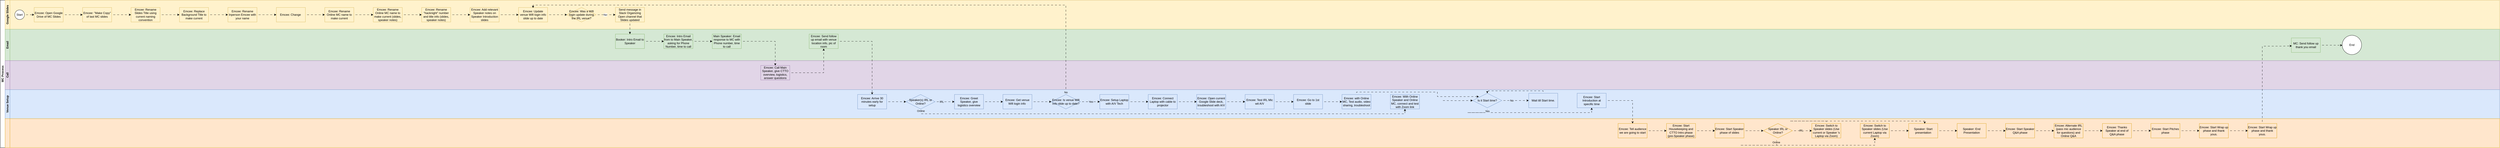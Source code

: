 <mxfile version="26.0.10">
  <diagram id="prtHgNgQTEPvFCAcTncT" name="Page-1">
    <mxGraphModel dx="662" dy="345" grid="1" gridSize="10" guides="1" tooltips="1" connect="1" arrows="1" fold="1" page="1" pageScale="1" pageWidth="827" pageHeight="1169" math="0" shadow="0">
      <root>
        <mxCell id="0" />
        <mxCell id="1" parent="0" />
        <mxCell id="dNxyNK7c78bLwvsdeMH5-19" value="MC Process" style="swimlane;html=1;childLayout=stackLayout;resizeParent=1;resizeParentMax=0;horizontal=0;startSize=20;horizontalStack=0;" parent="1" vertex="1">
          <mxGeometry x="160" y="120" width="10320" height="610" as="geometry" />
        </mxCell>
        <mxCell id="dNxyNK7c78bLwvsdeMH5-27" value="" style="edgeStyle=orthogonalEdgeStyle;rounded=0;orthogonalLoop=1;jettySize=auto;html=1;dashed=1;endArrow=none;endFill=0;flowAnimation=1;" parent="dNxyNK7c78bLwvsdeMH5-19" edge="1">
          <mxGeometry relative="1" as="geometry">
            <mxPoint x="180" y="90.0" as="sourcePoint" />
            <mxPoint x="180.029" y="150" as="targetPoint" />
          </mxGeometry>
        </mxCell>
        <mxCell id="dNxyNK7c78bLwvsdeMH5-31" style="edgeStyle=orthogonalEdgeStyle;rounded=0;orthogonalLoop=1;jettySize=auto;html=1;endArrow=classic;endFill=1;flowAnimation=1;" parent="dNxyNK7c78bLwvsdeMH5-19" edge="1">
          <mxGeometry relative="1" as="geometry">
            <mxPoint x="300.029" y="160.029" as="sourcePoint" />
            <mxPoint x="300" y="90.0" as="targetPoint" />
          </mxGeometry>
        </mxCell>
        <mxCell id="dNxyNK7c78bLwvsdeMH5-35" style="edgeStyle=orthogonalEdgeStyle;rounded=0;orthogonalLoop=1;jettySize=auto;html=1;endArrow=classic;endFill=1;" parent="dNxyNK7c78bLwvsdeMH5-19" target="dNxyNK7c78bLwvsdeMH5-34" edge="1">
          <mxGeometry relative="1" as="geometry">
            <mxPoint x="300" y="200" as="sourcePoint" />
          </mxGeometry>
        </mxCell>
        <mxCell id="dNxyNK7c78bLwvsdeMH5-38" style="edgeStyle=orthogonalEdgeStyle;rounded=0;orthogonalLoop=1;jettySize=auto;html=1;endArrow=classic;endFill=1;" parent="dNxyNK7c78bLwvsdeMH5-19" target="dNxyNK7c78bLwvsdeMH5-36" edge="1">
          <mxGeometry relative="1" as="geometry">
            <Array as="points">
              <mxPoint x="180" y="340" />
              <mxPoint x="400" y="340" />
            </Array>
            <mxPoint x="180.029" y="210" as="sourcePoint" />
          </mxGeometry>
        </mxCell>
        <mxCell id="JT1Y_9tIaNJaj05C3qr--105" value="Google Slides" style="swimlane;html=1;startSize=20;horizontal=0;fillColor=#fff2cc;strokeColor=#d6b656;swimlaneFillColor=#FFF2CC;" vertex="1" parent="dNxyNK7c78bLwvsdeMH5-19">
          <mxGeometry x="20" width="10300" height="120" as="geometry" />
        </mxCell>
        <mxCell id="JT1Y_9tIaNJaj05C3qr--108" value="" style="edgeStyle=orthogonalEdgeStyle;rounded=0;orthogonalLoop=1;jettySize=auto;html=1;" edge="1" parent="JT1Y_9tIaNJaj05C3qr--105">
          <mxGeometry relative="1" as="geometry">
            <mxPoint x="200" y="60.0" as="sourcePoint" />
          </mxGeometry>
        </mxCell>
        <mxCell id="JT1Y_9tIaNJaj05C3qr--111" value="" style="edgeStyle=orthogonalEdgeStyle;rounded=0;orthogonalLoop=1;jettySize=auto;html=1;" edge="1" parent="JT1Y_9tIaNJaj05C3qr--105">
          <mxGeometry relative="1" as="geometry">
            <mxPoint x="440" y="40" as="sourcePoint" />
          </mxGeometry>
        </mxCell>
        <mxCell id="JT1Y_9tIaNJaj05C3qr--112" value="" style="edgeStyle=orthogonalEdgeStyle;rounded=0;orthogonalLoop=1;jettySize=auto;html=1;" edge="1" parent="JT1Y_9tIaNJaj05C3qr--105">
          <mxGeometry relative="1" as="geometry">
            <mxPoint x="1050" y="40" as="sourcePoint" />
          </mxGeometry>
        </mxCell>
        <mxCell id="JT1Y_9tIaNJaj05C3qr--106" value="" style="edgeStyle=orthogonalEdgeStyle;rounded=0;orthogonalLoop=1;jettySize=auto;html=1;entryX=0;entryY=0.5;entryDx=0;entryDy=0;flowAnimation=1;" edge="1" parent="JT1Y_9tIaNJaj05C3qr--105" source="JT1Y_9tIaNJaj05C3qr--107" target="JT1Y_9tIaNJaj05C3qr--110">
          <mxGeometry relative="1" as="geometry">
            <mxPoint x="120" y="80.0" as="targetPoint" />
          </mxGeometry>
        </mxCell>
        <mxCell id="JT1Y_9tIaNJaj05C3qr--107" value="Start" style="ellipse;whiteSpace=wrap;html=1;" vertex="1" parent="JT1Y_9tIaNJaj05C3qr--105">
          <mxGeometry x="40" y="40" width="40" height="40" as="geometry" />
        </mxCell>
        <mxCell id="JT1Y_9tIaNJaj05C3qr--109" value="" style="edgeStyle=orthogonalEdgeStyle;rounded=0;orthogonalLoop=1;jettySize=auto;html=1;flowAnimation=1;" edge="1" parent="JT1Y_9tIaNJaj05C3qr--105" source="JT1Y_9tIaNJaj05C3qr--110" target="JT1Y_9tIaNJaj05C3qr--114">
          <mxGeometry relative="1" as="geometry" />
        </mxCell>
        <mxCell id="JT1Y_9tIaNJaj05C3qr--110" value="Emcee:&amp;nbsp;Open Google Drive of MC Slides" style="rounded=0;whiteSpace=wrap;html=1;fillColor=#FFF2CC;strokeColor=#D6B656;" vertex="1" parent="JT1Y_9tIaNJaj05C3qr--105">
          <mxGeometry x="120" y="30" width="120" height="60" as="geometry" />
        </mxCell>
        <mxCell id="JT1Y_9tIaNJaj05C3qr--113" value="" style="edgeStyle=orthogonalEdgeStyle;rounded=0;orthogonalLoop=1;jettySize=auto;html=1;flowAnimation=1;" edge="1" parent="JT1Y_9tIaNJaj05C3qr--105" source="JT1Y_9tIaNJaj05C3qr--114" target="JT1Y_9tIaNJaj05C3qr--115">
          <mxGeometry relative="1" as="geometry" />
        </mxCell>
        <mxCell id="JT1Y_9tIaNJaj05C3qr--114" value="Emcee:&amp;nbsp;&quot;Make Copy&quot; of last MC slides" style="rounded=0;whiteSpace=wrap;html=1;fillColor=#FFF2CC;strokeColor=#D6B656;" vertex="1" parent="JT1Y_9tIaNJaj05C3qr--105">
          <mxGeometry x="320" y="30" width="120" height="60" as="geometry" />
        </mxCell>
        <mxCell id="JT1Y_9tIaNJaj05C3qr--118" value="" style="edgeStyle=orthogonalEdgeStyle;rounded=0;orthogonalLoop=1;jettySize=auto;html=1;flowAnimation=1;" edge="1" parent="JT1Y_9tIaNJaj05C3qr--105" source="JT1Y_9tIaNJaj05C3qr--115" target="JT1Y_9tIaNJaj05C3qr--117">
          <mxGeometry relative="1" as="geometry" />
        </mxCell>
        <mxCell id="JT1Y_9tIaNJaj05C3qr--115" value="Emcee: Rename Slides Title using current naming convention" style="rounded=0;whiteSpace=wrap;html=1;fillColor=#FFF2CC;strokeColor=#D6B656;" vertex="1" parent="JT1Y_9tIaNJaj05C3qr--105">
          <mxGeometry x="520" y="30" width="120" height="60" as="geometry" />
        </mxCell>
        <mxCell id="JT1Y_9tIaNJaj05C3qr--120" value="" style="edgeStyle=orthogonalEdgeStyle;rounded=0;orthogonalLoop=1;jettySize=auto;html=1;flowAnimation=1;" edge="1" parent="JT1Y_9tIaNJaj05C3qr--105" source="JT1Y_9tIaNJaj05C3qr--117" target="JT1Y_9tIaNJaj05C3qr--119">
          <mxGeometry relative="1" as="geometry" />
        </mxCell>
        <mxCell id="JT1Y_9tIaNJaj05C3qr--117" value="Emcee: Replace Background Title to make current" style="rounded=0;whiteSpace=wrap;html=1;fillColor=#FFF2CC;strokeColor=#D6B656;" vertex="1" parent="JT1Y_9tIaNJaj05C3qr--105">
          <mxGeometry x="720" y="30" width="120" height="60" as="geometry" />
        </mxCell>
        <mxCell id="JT1Y_9tIaNJaj05C3qr--122" value="" style="edgeStyle=orthogonalEdgeStyle;rounded=0;orthogonalLoop=1;jettySize=auto;html=1;flowAnimation=1;" edge="1" parent="JT1Y_9tIaNJaj05C3qr--105" source="JT1Y_9tIaNJaj05C3qr--119" target="JT1Y_9tIaNJaj05C3qr--121">
          <mxGeometry relative="1" as="geometry" />
        </mxCell>
        <mxCell id="JT1Y_9tIaNJaj05C3qr--119" value="Emcee: Rename Inperson Emcee with your name" style="rounded=0;whiteSpace=wrap;html=1;fillColor=#FFF2CC;strokeColor=#D6B656;" vertex="1" parent="JT1Y_9tIaNJaj05C3qr--105">
          <mxGeometry x="920" y="30" width="120" height="60" as="geometry" />
        </mxCell>
        <mxCell id="JT1Y_9tIaNJaj05C3qr--124" value="" style="edgeStyle=orthogonalEdgeStyle;rounded=0;orthogonalLoop=1;jettySize=auto;html=1;flowAnimation=1;" edge="1" parent="JT1Y_9tIaNJaj05C3qr--105" source="JT1Y_9tIaNJaj05C3qr--121" target="JT1Y_9tIaNJaj05C3qr--123">
          <mxGeometry relative="1" as="geometry" />
        </mxCell>
        <mxCell id="JT1Y_9tIaNJaj05C3qr--121" value="Emcee: Change&amp;nbsp;" style="rounded=0;whiteSpace=wrap;html=1;fillColor=#FFF2CC;strokeColor=#D6B656;" vertex="1" parent="JT1Y_9tIaNJaj05C3qr--105">
          <mxGeometry x="1120" y="30" width="120" height="60" as="geometry" />
        </mxCell>
        <mxCell id="JT1Y_9tIaNJaj05C3qr--126" value="" style="edgeStyle=orthogonalEdgeStyle;rounded=0;orthogonalLoop=1;jettySize=auto;html=1;flowAnimation=1;" edge="1" parent="JT1Y_9tIaNJaj05C3qr--105" source="JT1Y_9tIaNJaj05C3qr--123" target="JT1Y_9tIaNJaj05C3qr--125">
          <mxGeometry relative="1" as="geometry" />
        </mxCell>
        <mxCell id="JT1Y_9tIaNJaj05C3qr--123" value="Emcee: Rename Online MC name to make current" style="rounded=0;whiteSpace=wrap;html=1;fillColor=#FFF2CC;strokeColor=#D6B656;" vertex="1" parent="JT1Y_9tIaNJaj05C3qr--105">
          <mxGeometry x="1320" y="30" width="120" height="60" as="geometry" />
        </mxCell>
        <mxCell id="JT1Y_9tIaNJaj05C3qr--128" value="" style="edgeStyle=orthogonalEdgeStyle;rounded=0;orthogonalLoop=1;jettySize=auto;html=1;flowAnimation=1;" edge="1" parent="JT1Y_9tIaNJaj05C3qr--105" source="JT1Y_9tIaNJaj05C3qr--125" target="JT1Y_9tIaNJaj05C3qr--127">
          <mxGeometry relative="1" as="geometry" />
        </mxCell>
        <mxCell id="JT1Y_9tIaNJaj05C3qr--125" value="Emcee: Rename Online MC name to make current (slides, speaker notes)" style="rounded=0;whiteSpace=wrap;html=1;fillColor=#FFF2CC;strokeColor=#D6B656;" vertex="1" parent="JT1Y_9tIaNJaj05C3qr--105">
          <mxGeometry x="1520" y="30" width="120" height="60" as="geometry" />
        </mxCell>
        <mxCell id="JT1Y_9tIaNJaj05C3qr--130" value="" style="edgeStyle=orthogonalEdgeStyle;rounded=0;orthogonalLoop=1;jettySize=auto;html=1;flowAnimation=1;" edge="1" parent="JT1Y_9tIaNJaj05C3qr--105" source="JT1Y_9tIaNJaj05C3qr--127" target="JT1Y_9tIaNJaj05C3qr--129">
          <mxGeometry relative="1" as="geometry" />
        </mxCell>
        <mxCell id="JT1Y_9tIaNJaj05C3qr--127" value="Emcee: Rename &quot;hacknight&quot; number and title info (slides, speaker notes)" style="rounded=0;whiteSpace=wrap;html=1;fillColor=#FFF2CC;strokeColor=#D6B656;" vertex="1" parent="JT1Y_9tIaNJaj05C3qr--105">
          <mxGeometry x="1720" y="30" width="120" height="60" as="geometry" />
        </mxCell>
        <mxCell id="JT1Y_9tIaNJaj05C3qr--129" value="Emcee: Add relevant Speaker notes on Speaker Introduction slides" style="rounded=0;whiteSpace=wrap;html=1;fillColor=#FFF2CC;strokeColor=#D6B656;" vertex="1" parent="JT1Y_9tIaNJaj05C3qr--105">
          <mxGeometry x="1920" y="30" width="120" height="60" as="geometry" />
        </mxCell>
        <mxCell id="JT1Y_9tIaNJaj05C3qr--141" value="" style="edgeStyle=orthogonalEdgeStyle;rounded=0;orthogonalLoop=1;jettySize=auto;html=1;flowAnimation=1;" edge="1" parent="JT1Y_9tIaNJaj05C3qr--105" source="JT1Y_9tIaNJaj05C3qr--131" target="JT1Y_9tIaNJaj05C3qr--140">
          <mxGeometry relative="1" as="geometry" />
        </mxCell>
        <mxCell id="JT1Y_9tIaNJaj05C3qr--131" value="Emcee: Update venue Wifi login info slide up to date" style="rounded=0;whiteSpace=wrap;html=1;fillColor=#FFF2CC;strokeColor=#D6B656;" vertex="1" parent="JT1Y_9tIaNJaj05C3qr--105">
          <mxGeometry x="2120" y="30" width="120" height="60" as="geometry" />
        </mxCell>
        <mxCell id="JT1Y_9tIaNJaj05C3qr--132" value="" style="edgeStyle=orthogonalEdgeStyle;rounded=0;orthogonalLoop=1;jettySize=auto;html=1;flowAnimation=1;" edge="1" parent="JT1Y_9tIaNJaj05C3qr--105" source="JT1Y_9tIaNJaj05C3qr--129" target="JT1Y_9tIaNJaj05C3qr--131">
          <mxGeometry relative="1" as="geometry" />
        </mxCell>
        <mxCell id="JT1Y_9tIaNJaj05C3qr--144" value="" style="edgeStyle=orthogonalEdgeStyle;rounded=0;orthogonalLoop=1;jettySize=auto;html=1;flowAnimation=1;" edge="1" parent="JT1Y_9tIaNJaj05C3qr--105" source="JT1Y_9tIaNJaj05C3qr--140" target="JT1Y_9tIaNJaj05C3qr--143">
          <mxGeometry relative="1" as="geometry" />
        </mxCell>
        <mxCell id="JT1Y_9tIaNJaj05C3qr--145" value="No" style="edgeLabel;html=1;align=center;verticalAlign=middle;resizable=0;points=[];" vertex="1" connectable="0" parent="JT1Y_9tIaNJaj05C3qr--144">
          <mxGeometry x="-0.066" relative="1" as="geometry">
            <mxPoint as="offset" />
          </mxGeometry>
        </mxCell>
        <mxCell id="JT1Y_9tIaNJaj05C3qr--140" value="Emcee: Was a Wifi login update during the IRL venue?" style="rhombus;whiteSpace=wrap;html=1;fillColor=#FFF2CC;strokeColor=#D6B656;" vertex="1" parent="JT1Y_9tIaNJaj05C3qr--105">
          <mxGeometry x="2320" y="30" width="120" height="60" as="geometry" />
        </mxCell>
        <mxCell id="JT1Y_9tIaNJaj05C3qr--143" value="Send message in Slack Organizing Open channel that Slides updated" style="rounded=0;whiteSpace=wrap;html=1;fillColor=#FFF2CC;strokeColor=#D6B656;" vertex="1" parent="JT1Y_9tIaNJaj05C3qr--105">
          <mxGeometry x="2520" y="30" width="120" height="60" as="geometry" />
        </mxCell>
        <mxCell id="dNxyNK7c78bLwvsdeMH5-20" value="Email" style="swimlane;html=1;startSize=20;horizontal=0;fillColor=#d5e8d4;strokeColor=#82b366;swimlaneFillColor=#D5E8D4;" parent="dNxyNK7c78bLwvsdeMH5-19" vertex="1">
          <mxGeometry x="20" y="120" width="10300" height="130" as="geometry" />
        </mxCell>
        <mxCell id="JT1Y_9tIaNJaj05C3qr--2" value="" style="edgeStyle=orthogonalEdgeStyle;rounded=0;orthogonalLoop=1;jettySize=auto;html=1;" edge="1" parent="dNxyNK7c78bLwvsdeMH5-20" target="JT1Y_9tIaNJaj05C3qr--1">
          <mxGeometry relative="1" as="geometry">
            <mxPoint x="200" y="60.0" as="sourcePoint" />
          </mxGeometry>
        </mxCell>
        <mxCell id="JT1Y_9tIaNJaj05C3qr--7" value="" style="edgeStyle=orthogonalEdgeStyle;rounded=0;orthogonalLoop=1;jettySize=auto;html=1;" edge="1" parent="dNxyNK7c78bLwvsdeMH5-20" target="JT1Y_9tIaNJaj05C3qr--6">
          <mxGeometry relative="1" as="geometry">
            <mxPoint x="440" y="40" as="sourcePoint" />
          </mxGeometry>
        </mxCell>
        <mxCell id="JT1Y_9tIaNJaj05C3qr--17" value="" style="edgeStyle=orthogonalEdgeStyle;rounded=0;orthogonalLoop=1;jettySize=auto;html=1;" edge="1" parent="dNxyNK7c78bLwvsdeMH5-20" target="JT1Y_9tIaNJaj05C3qr--16">
          <mxGeometry relative="1" as="geometry">
            <mxPoint x="1050" y="40" as="sourcePoint" />
          </mxGeometry>
        </mxCell>
        <mxCell id="JT1Y_9tIaNJaj05C3qr--266" value="MC: Send follow up thank you email" style="rounded=0;whiteSpace=wrap;html=1;fillColor=#D5E8D4;strokeColor=#82B366;" vertex="1" parent="dNxyNK7c78bLwvsdeMH5-20">
          <mxGeometry x="9440" y="36" width="120" height="60" as="geometry" />
        </mxCell>
        <mxCell id="JT1Y_9tIaNJaj05C3qr--273" value="End" style="ellipse;whiteSpace=wrap;html=1;" vertex="1" parent="dNxyNK7c78bLwvsdeMH5-20">
          <mxGeometry x="9650" y="25" width="80" height="80" as="geometry" />
        </mxCell>
        <mxCell id="JT1Y_9tIaNJaj05C3qr--272" value="" style="edgeStyle=orthogonalEdgeStyle;rounded=0;orthogonalLoop=1;jettySize=auto;html=1;entryX=0.002;entryY=0.518;entryDx=0;entryDy=0;entryPerimeter=0;flowAnimation=1;" edge="1" parent="dNxyNK7c78bLwvsdeMH5-20" source="JT1Y_9tIaNJaj05C3qr--266" target="JT1Y_9tIaNJaj05C3qr--273">
          <mxGeometry relative="1" as="geometry">
            <mxPoint x="8319" y="65" as="targetPoint" />
          </mxGeometry>
        </mxCell>
        <mxCell id="dNxyNK7c78bLwvsdeMH5-21" value="Call" style="swimlane;html=1;startSize=20;horizontal=0;fillColor=#e1d5e7;strokeColor=#9673a6;swimlaneFillColor=#E1D5E7;" parent="dNxyNK7c78bLwvsdeMH5-19" vertex="1">
          <mxGeometry x="20" y="250" width="10300" height="120" as="geometry" />
        </mxCell>
        <mxCell id="dNxyNK7c78bLwvsdeMH5-29" value="" style="edgeStyle=orthogonalEdgeStyle;rounded=0;orthogonalLoop=1;jettySize=auto;html=1;endArrow=classic;endFill=1;" parent="dNxyNK7c78bLwvsdeMH5-21" target="dNxyNK7c78bLwvsdeMH5-28" edge="1">
          <mxGeometry relative="1" as="geometry">
            <mxPoint x="200" y="60" as="sourcePoint" />
          </mxGeometry>
        </mxCell>
        <mxCell id="dNxyNK7c78bLwvsdeMH5-22" value="Venue Setup" style="swimlane;html=1;startSize=20;horizontal=0;fillColor=#dae8fc;strokeColor=#6c8ebf;swimlaneFillColor=#DAE8FC;" parent="dNxyNK7c78bLwvsdeMH5-19" vertex="1">
          <mxGeometry x="20" y="370" width="10300" height="120" as="geometry" />
        </mxCell>
        <mxCell id="dNxyNK7c78bLwvsdeMH5-37" value="" style="edgeStyle=orthogonalEdgeStyle;rounded=0;orthogonalLoop=1;jettySize=auto;html=1;endArrow=classic;endFill=1;" parent="dNxyNK7c78bLwvsdeMH5-22" target="dNxyNK7c78bLwvsdeMH5-36" edge="1">
          <mxGeometry relative="1" as="geometry">
            <mxPoint x="320" y="50" as="sourcePoint" />
          </mxGeometry>
        </mxCell>
        <mxCell id="JT1Y_9tIaNJaj05C3qr--50" style="edgeStyle=orthogonalEdgeStyle;rounded=0;orthogonalLoop=1;jettySize=auto;html=1;flowAnimation=1;entryX=0.5;entryY=1;entryDx=0;entryDy=0;" edge="1" parent="dNxyNK7c78bLwvsdeMH5-22" source="JT1Y_9tIaNJaj05C3qr--47" target="JT1Y_9tIaNJaj05C3qr--155">
          <mxGeometry relative="1" as="geometry">
            <mxPoint x="5298.876" y="150" as="targetPoint" />
            <Array as="points">
              <mxPoint x="3780" y="100" />
              <mxPoint x="5780" y="100" />
            </Array>
          </mxGeometry>
        </mxCell>
        <mxCell id="JT1Y_9tIaNJaj05C3qr--292" value="Online" style="edgeLabel;html=1;align=center;verticalAlign=middle;resizable=0;points=[];labelBackgroundColor=#DAE8FC;" vertex="1" connectable="0" parent="JT1Y_9tIaNJaj05C3qr--50">
          <mxGeometry x="-0.992" y="1" relative="1" as="geometry">
            <mxPoint as="offset" />
          </mxGeometry>
        </mxCell>
        <mxCell id="JT1Y_9tIaNJaj05C3qr--52" value="" style="edgeStyle=orthogonalEdgeStyle;rounded=0;orthogonalLoop=1;jettySize=auto;html=1;flowAnimation=1;" edge="1" parent="dNxyNK7c78bLwvsdeMH5-22" source="JT1Y_9tIaNJaj05C3qr--47" target="JT1Y_9tIaNJaj05C3qr--51">
          <mxGeometry relative="1" as="geometry" />
        </mxCell>
        <mxCell id="JT1Y_9tIaNJaj05C3qr--142" value="IRL" style="edgeLabel;html=1;align=center;verticalAlign=middle;resizable=0;points=[];labelBackgroundColor=#DAE8FC;" vertex="1" connectable="0" parent="JT1Y_9tIaNJaj05C3qr--52">
          <mxGeometry x="-0.325" relative="1" as="geometry">
            <mxPoint as="offset" />
          </mxGeometry>
        </mxCell>
        <mxCell id="JT1Y_9tIaNJaj05C3qr--49" style="edgeStyle=orthogonalEdgeStyle;rounded=0;orthogonalLoop=1;jettySize=auto;html=1;entryX=0;entryY=0.5;entryDx=0;entryDy=0;flowAnimation=1;" edge="1" parent="dNxyNK7c78bLwvsdeMH5-22" source="JT1Y_9tIaNJaj05C3qr--44" target="JT1Y_9tIaNJaj05C3qr--47">
          <mxGeometry relative="1" as="geometry" />
        </mxCell>
        <mxCell id="JT1Y_9tIaNJaj05C3qr--54" value="" style="edgeStyle=orthogonalEdgeStyle;rounded=0;orthogonalLoop=1;jettySize=auto;html=1;flowAnimation=1;" edge="1" parent="dNxyNK7c78bLwvsdeMH5-22" source="JT1Y_9tIaNJaj05C3qr--51" target="JT1Y_9tIaNJaj05C3qr--53">
          <mxGeometry relative="1" as="geometry" />
        </mxCell>
        <mxCell id="JT1Y_9tIaNJaj05C3qr--56" value="" style="edgeStyle=orthogonalEdgeStyle;rounded=0;orthogonalLoop=1;jettySize=auto;html=1;flowAnimation=1;" edge="1" parent="dNxyNK7c78bLwvsdeMH5-22" source="JT1Y_9tIaNJaj05C3qr--53" target="JT1Y_9tIaNJaj05C3qr--55">
          <mxGeometry relative="1" as="geometry" />
        </mxCell>
        <mxCell id="JT1Y_9tIaNJaj05C3qr--136" value="" style="edgeStyle=orthogonalEdgeStyle;rounded=0;orthogonalLoop=1;jettySize=auto;html=1;flowAnimation=1;" edge="1" parent="dNxyNK7c78bLwvsdeMH5-22" source="JT1Y_9tIaNJaj05C3qr--133" target="JT1Y_9tIaNJaj05C3qr--135">
          <mxGeometry relative="1" as="geometry" />
        </mxCell>
        <mxCell id="JT1Y_9tIaNJaj05C3qr--134" value="" style="edgeStyle=orthogonalEdgeStyle;rounded=0;orthogonalLoop=1;jettySize=auto;html=1;flowAnimation=1;" edge="1" parent="dNxyNK7c78bLwvsdeMH5-22" source="JT1Y_9tIaNJaj05C3qr--55" target="JT1Y_9tIaNJaj05C3qr--133">
          <mxGeometry relative="1" as="geometry" />
        </mxCell>
        <mxCell id="JT1Y_9tIaNJaj05C3qr--137" value="Yes" style="edgeLabel;html=1;align=center;verticalAlign=middle;resizable=0;points=[];labelBackgroundColor=#DAE8FC;" vertex="1" connectable="0" parent="JT1Y_9tIaNJaj05C3qr--134">
          <mxGeometry x="0.057" relative="1" as="geometry">
            <mxPoint as="offset" />
          </mxGeometry>
        </mxCell>
        <mxCell id="JT1Y_9tIaNJaj05C3qr--148" value="" style="edgeStyle=orthogonalEdgeStyle;rounded=0;orthogonalLoop=1;jettySize=auto;html=1;flowAnimation=1;" edge="1" parent="dNxyNK7c78bLwvsdeMH5-22" source="JT1Y_9tIaNJaj05C3qr--135" target="JT1Y_9tIaNJaj05C3qr--147">
          <mxGeometry relative="1" as="geometry" />
        </mxCell>
        <mxCell id="JT1Y_9tIaNJaj05C3qr--135" value="Emcee: Connect Laptop with cable to projector" style="rounded=0;whiteSpace=wrap;html=1;fillColor=#DAE8FC;strokeColor=#6C8EBF;" vertex="1" parent="dNxyNK7c78bLwvsdeMH5-22">
          <mxGeometry x="4720" y="20" width="120" height="60" as="geometry" />
        </mxCell>
        <mxCell id="JT1Y_9tIaNJaj05C3qr--133" value="Emcee: Setup Laptop with A/V Tech" style="rounded=0;whiteSpace=wrap;html=1;fillColor=#DAE8FC;strokeColor=#6C8EBF;" vertex="1" parent="dNxyNK7c78bLwvsdeMH5-22">
          <mxGeometry x="4520" y="20" width="120" height="60" as="geometry" />
        </mxCell>
        <mxCell id="JT1Y_9tIaNJaj05C3qr--55" value="Emcee: Is venue Wifi Info slide up to date?" style="rhombus;whiteSpace=wrap;html=1;fillColor=#DAE8FC;strokeColor=#6C8EBF;" vertex="1" parent="dNxyNK7c78bLwvsdeMH5-22">
          <mxGeometry x="4320" y="20" width="120" height="60" as="geometry" />
        </mxCell>
        <mxCell id="JT1Y_9tIaNJaj05C3qr--53" value="Emcee: Get venue Wifi login info&amp;nbsp;" style="rounded=0;whiteSpace=wrap;html=1;fillColor=#DAE8FC;strokeColor=#6C8EBF;" vertex="1" parent="dNxyNK7c78bLwvsdeMH5-22">
          <mxGeometry x="4120" y="20" width="120" height="60" as="geometry" />
        </mxCell>
        <mxCell id="JT1Y_9tIaNJaj05C3qr--51" value="Emcee: Greet Speaker, give logistics overview" style="rounded=0;whiteSpace=wrap;html=1;fillColor=#DAE8FC;strokeColor=#6C8EBF;" vertex="1" parent="dNxyNK7c78bLwvsdeMH5-22">
          <mxGeometry x="3920" y="20" width="120" height="60" as="geometry" />
        </mxCell>
        <mxCell id="JT1Y_9tIaNJaj05C3qr--47" value="Speaker(s) IRL or Online?" style="rhombus;whiteSpace=wrap;html=1;fillColor=#DAE8FC;strokeColor=#6C8EBF;" vertex="1" parent="dNxyNK7c78bLwvsdeMH5-22">
          <mxGeometry x="3720" y="20" width="120" height="60" as="geometry" />
        </mxCell>
        <mxCell id="JT1Y_9tIaNJaj05C3qr--44" value="Emcee: Arrive 30 minutes early for setup" style="rounded=0s;whiteSpace=wrap;html=1;fillColor=#DAE8FC;strokeColor=#6C8EBF;" vertex="1" parent="dNxyNK7c78bLwvsdeMH5-22">
          <mxGeometry x="3520" y="20" width="120" height="60" as="geometry" />
        </mxCell>
        <mxCell id="JT1Y_9tIaNJaj05C3qr--36" value="Emcee: Send follow up email with venue location info, pic of room" style="rounded=0;whiteSpace=wrap;html=1;fillColor=#D5E8D4;strokeColor=#82B366;" vertex="1" parent="dNxyNK7c78bLwvsdeMH5-22">
          <mxGeometry x="3320" y="-230" width="120" height="60" as="geometry" />
        </mxCell>
        <mxCell id="JT1Y_9tIaNJaj05C3qr--45" value="" style="edgeStyle=orthogonalEdgeStyle;rounded=0;orthogonalLoop=1;jettySize=auto;html=1;exitX=1;exitY=0.5;exitDx=0;exitDy=0;flowAnimation=1;" edge="1" parent="dNxyNK7c78bLwvsdeMH5-22" source="JT1Y_9tIaNJaj05C3qr--36" target="JT1Y_9tIaNJaj05C3qr--44">
          <mxGeometry relative="1" as="geometry">
            <mxPoint x="1180" y="-300" as="sourcePoint" />
          </mxGeometry>
        </mxCell>
        <mxCell id="JT1Y_9tIaNJaj05C3qr--34" value="Emcee: Call Main Speaker, give CTTO overview, logistics, answer questions" style="rounded=0;whiteSpace=wrap;html=1;fillColor=#E1D5E7;strokeColor=#9673A6;" vertex="1" parent="dNxyNK7c78bLwvsdeMH5-22">
          <mxGeometry x="3120" y="-100" width="120" height="60" as="geometry" />
        </mxCell>
        <mxCell id="JT1Y_9tIaNJaj05C3qr--32" value="Main Speaker: Email response to MC with Phone number, time to call" style="rounded=0;whiteSpace=wrap;html=1;fillColor=#D5E8D4;strokeColor=#82B366;" vertex="1" parent="dNxyNK7c78bLwvsdeMH5-22">
          <mxGeometry x="2920" y="-230" width="120" height="60" as="geometry" />
        </mxCell>
        <mxCell id="JT1Y_9tIaNJaj05C3qr--30" value="Emcee: Intro Email from to Main Speaker, asking for Phone Number, time to call" style="rounded=0;whiteSpace=wrap;html=1;fillColor=#D5E8D4;strokeColor=#82B366;" vertex="1" parent="dNxyNK7c78bLwvsdeMH5-22">
          <mxGeometry x="2720" y="-230" width="120" height="60" as="geometry" />
        </mxCell>
        <mxCell id="JT1Y_9tIaNJaj05C3qr--3" value="Booker: Intro Email to Speaker" style="rounded=0;whiteSpace=wrap;html=1;fillColor=#D5E8D4;strokeColor=#82B366;" vertex="1" parent="dNxyNK7c78bLwvsdeMH5-22">
          <mxGeometry x="2520" y="-230" width="120" height="60" as="geometry" />
        </mxCell>
        <mxCell id="JT1Y_9tIaNJaj05C3qr--37" value="" style="edgeStyle=orthogonalEdgeStyle;rounded=0;orthogonalLoop=1;jettySize=auto;html=1;flowAnimation=1;" edge="1" parent="dNxyNK7c78bLwvsdeMH5-22" source="JT1Y_9tIaNJaj05C3qr--34" target="JT1Y_9tIaNJaj05C3qr--36">
          <mxGeometry relative="1" as="geometry" />
        </mxCell>
        <mxCell id="JT1Y_9tIaNJaj05C3qr--35" value="" style="edgeStyle=orthogonalEdgeStyle;rounded=0;orthogonalLoop=1;jettySize=auto;html=1;flowAnimation=1;" edge="1" parent="dNxyNK7c78bLwvsdeMH5-22" source="JT1Y_9tIaNJaj05C3qr--32" target="JT1Y_9tIaNJaj05C3qr--34">
          <mxGeometry relative="1" as="geometry" />
        </mxCell>
        <mxCell id="JT1Y_9tIaNJaj05C3qr--33" value="" style="edgeStyle=orthogonalEdgeStyle;rounded=0;orthogonalLoop=1;jettySize=auto;html=1;flowAnimation=1;" edge="1" parent="dNxyNK7c78bLwvsdeMH5-22" source="JT1Y_9tIaNJaj05C3qr--30" target="JT1Y_9tIaNJaj05C3qr--32">
          <mxGeometry relative="1" as="geometry" />
        </mxCell>
        <mxCell id="JT1Y_9tIaNJaj05C3qr--31" value="" style="edgeStyle=orthogonalEdgeStyle;rounded=0;orthogonalLoop=1;jettySize=auto;html=1;flowAnimation=1;" edge="1" parent="dNxyNK7c78bLwvsdeMH5-22" source="JT1Y_9tIaNJaj05C3qr--3" target="JT1Y_9tIaNJaj05C3qr--30">
          <mxGeometry relative="1" as="geometry" />
        </mxCell>
        <mxCell id="JT1Y_9tIaNJaj05C3qr--150" value="" style="edgeStyle=orthogonalEdgeStyle;rounded=0;orthogonalLoop=1;jettySize=auto;html=1;flowAnimation=1;" edge="1" parent="dNxyNK7c78bLwvsdeMH5-22" source="JT1Y_9tIaNJaj05C3qr--147" target="JT1Y_9tIaNJaj05C3qr--149">
          <mxGeometry relative="1" as="geometry" />
        </mxCell>
        <mxCell id="JT1Y_9tIaNJaj05C3qr--147" value="Emcee: Open current Google Slide deck, troubleshoot with A/V" style="rounded=0;whiteSpace=wrap;html=1;fillColor=#DAE8FC;strokeColor=#6C8EBF;" vertex="1" parent="dNxyNK7c78bLwvsdeMH5-22">
          <mxGeometry x="4920" y="20" width="120" height="60" as="geometry" />
        </mxCell>
        <mxCell id="JT1Y_9tIaNJaj05C3qr--152" value="" style="edgeStyle=orthogonalEdgeStyle;rounded=0;orthogonalLoop=1;jettySize=auto;html=1;flowAnimation=1;" edge="1" parent="dNxyNK7c78bLwvsdeMH5-22" source="JT1Y_9tIaNJaj05C3qr--149" target="JT1Y_9tIaNJaj05C3qr--151">
          <mxGeometry relative="1" as="geometry" />
        </mxCell>
        <mxCell id="JT1Y_9tIaNJaj05C3qr--149" value="Emcee: Test IRL Mic wit A/V" style="rounded=0;whiteSpace=wrap;html=1;fillColor=#DAE8FC;strokeColor=#6C8EBF;" vertex="1" parent="dNxyNK7c78bLwvsdeMH5-22">
          <mxGeometry x="5120" y="20" width="120" height="60" as="geometry" />
        </mxCell>
        <mxCell id="JT1Y_9tIaNJaj05C3qr--154" value="" style="edgeStyle=orthogonalEdgeStyle;rounded=0;orthogonalLoop=1;jettySize=auto;html=1;flowAnimation=1;" edge="1" parent="dNxyNK7c78bLwvsdeMH5-22" source="JT1Y_9tIaNJaj05C3qr--151" target="JT1Y_9tIaNJaj05C3qr--153">
          <mxGeometry relative="1" as="geometry" />
        </mxCell>
        <mxCell id="JT1Y_9tIaNJaj05C3qr--151" value="Emcee: Go to 1st slide" style="rounded=0;whiteSpace=wrap;html=1;fillColor=#DAE8FC;strokeColor=#6C8EBF;" vertex="1" parent="dNxyNK7c78bLwvsdeMH5-22">
          <mxGeometry x="5320" y="20" width="120" height="60" as="geometry" />
        </mxCell>
        <mxCell id="JT1Y_9tIaNJaj05C3qr--153" value="Emcee: with Online MC, Test audio, video sharing, troubleshoot" style="rounded=0;whiteSpace=wrap;html=1;fillColor=#DAE8FC;strokeColor=#6C8EBF;" vertex="1" parent="dNxyNK7c78bLwvsdeMH5-22">
          <mxGeometry x="5520" y="20" width="120" height="60" as="geometry" />
        </mxCell>
        <mxCell id="JT1Y_9tIaNJaj05C3qr--155" value="Emcee: With Online Speaker and Online MC, connect and test with Zoom link" style="rounded=0;whiteSpace=wrap;html=1;fillColor=#DAE8FC;strokeColor=#6C8EBF;" vertex="1" parent="dNxyNK7c78bLwvsdeMH5-22">
          <mxGeometry x="5720" y="20" width="120" height="60" as="geometry" />
        </mxCell>
        <mxCell id="JT1Y_9tIaNJaj05C3qr--158" value="" style="edgeStyle=orthogonalEdgeStyle;rounded=0;orthogonalLoop=1;jettySize=auto;html=1;flowAnimation=1;" edge="1" parent="dNxyNK7c78bLwvsdeMH5-22" target="JT1Y_9tIaNJaj05C3qr--157">
          <mxGeometry relative="1" as="geometry">
            <mxPoint x="5930.0" y="44.96" as="sourcePoint" />
          </mxGeometry>
        </mxCell>
        <mxCell id="JT1Y_9tIaNJaj05C3qr--240" value="" style="edgeStyle=orthogonalEdgeStyle;rounded=0;orthogonalLoop=1;jettySize=auto;html=1;exitX=0.5;exitY=1;exitDx=0;exitDy=0;flowAnimation=1;" edge="1" parent="dNxyNK7c78bLwvsdeMH5-22" source="JT1Y_9tIaNJaj05C3qr--157" target="JT1Y_9tIaNJaj05C3qr--239">
          <mxGeometry relative="1" as="geometry">
            <Array as="points">
              <mxPoint x="6038" y="94.96" />
              <mxPoint x="6438" y="94.96" />
            </Array>
          </mxGeometry>
        </mxCell>
        <mxCell id="JT1Y_9tIaNJaj05C3qr--248" value="Yes" style="edgeLabel;html=1;align=center;verticalAlign=middle;resizable=0;points=[];labelBackgroundColor=#DAE8FC;" vertex="1" connectable="0" parent="JT1Y_9tIaNJaj05C3qr--240">
          <mxGeometry x="-0.958" relative="1" as="geometry">
            <mxPoint as="offset" />
          </mxGeometry>
        </mxCell>
        <mxCell id="JT1Y_9tIaNJaj05C3qr--160" value="" style="edgeStyle=orthogonalEdgeStyle;rounded=0;orthogonalLoop=1;jettySize=auto;html=1;flowAnimation=1;" edge="1" parent="dNxyNK7c78bLwvsdeMH5-22" source="JT1Y_9tIaNJaj05C3qr--157" target="JT1Y_9tIaNJaj05C3qr--159">
          <mxGeometry relative="1" as="geometry" />
        </mxCell>
        <mxCell id="JT1Y_9tIaNJaj05C3qr--244" value="No" style="edgeLabel;html=1;align=center;verticalAlign=middle;resizable=0;points=[];labelBackgroundColor=#DAE8FC;" vertex="1" connectable="0" parent="JT1Y_9tIaNJaj05C3qr--160">
          <mxGeometry x="-0.257" relative="1" as="geometry">
            <mxPoint as="offset" />
          </mxGeometry>
        </mxCell>
        <mxCell id="JT1Y_9tIaNJaj05C3qr--243" style="edgeStyle=orthogonalEdgeStyle;rounded=0;orthogonalLoop=1;jettySize=auto;html=1;entryX=0.5;entryY=0;entryDx=0;entryDy=0;exitX=0.5;exitY=0;exitDx=0;exitDy=0;flowAnimation=1;" edge="1" parent="dNxyNK7c78bLwvsdeMH5-22" source="JT1Y_9tIaNJaj05C3qr--159" target="JT1Y_9tIaNJaj05C3qr--157">
          <mxGeometry relative="1" as="geometry">
            <Array as="points">
              <mxPoint x="6238" y="4.96" />
              <mxPoint x="6038" y="4.96" />
            </Array>
          </mxGeometry>
        </mxCell>
        <mxCell id="JT1Y_9tIaNJaj05C3qr--157" value="Is it Start time?" style="rhombus;whiteSpace=wrap;html=1;fillColor=#DAE8FC;strokeColor=#6C8EBF;" vertex="1" parent="dNxyNK7c78bLwvsdeMH5-22">
          <mxGeometry x="6060" y="14.96" width="120" height="60" as="geometry" />
        </mxCell>
        <mxCell id="JT1Y_9tIaNJaj05C3qr--159" value="Wait till Start time." style="rounded=0;whiteSpace=wrap;html=1;fillColor=#DAE8FC;strokeColor=#6C8EBF;" vertex="1" parent="dNxyNK7c78bLwvsdeMH5-22">
          <mxGeometry x="6291" y="14.96" width="120" height="60" as="geometry" />
        </mxCell>
        <mxCell id="JT1Y_9tIaNJaj05C3qr--239" value="Emcee: Start Introduction at specific time" style="rounded=0;whiteSpace=wrap;html=1;fillColor=#DAE8FC;strokeColor=#6C8EBF;" vertex="1" parent="dNxyNK7c78bLwvsdeMH5-22">
          <mxGeometry x="6491" y="14.96" width="120" height="60" as="geometry" />
        </mxCell>
        <mxCell id="JT1Y_9tIaNJaj05C3qr--238" style="swimlane;html=1;startSize=20;horizontal=0;fillColor=#ffe6cc;strokeColor=#d79b00;swimlaneFillColor=#FFE6CC;" vertex="1" parent="dNxyNK7c78bLwvsdeMH5-19">
          <mxGeometry x="20" y="490" width="10300" height="120" as="geometry" />
        </mxCell>
        <mxCell id="JT1Y_9tIaNJaj05C3qr--268" value="" style="edgeStyle=orthogonalEdgeStyle;rounded=0;orthogonalLoop=1;jettySize=auto;html=1;flowAnimation=1;" edge="1" parent="JT1Y_9tIaNJaj05C3qr--238" source="JT1Y_9tIaNJaj05C3qr--261" target="JT1Y_9tIaNJaj05C3qr--267">
          <mxGeometry relative="1" as="geometry" />
        </mxCell>
        <mxCell id="JT1Y_9tIaNJaj05C3qr--262" value="" style="edgeStyle=orthogonalEdgeStyle;rounded=0;orthogonalLoop=1;jettySize=auto;html=1;flowAnimation=1;" edge="1" parent="JT1Y_9tIaNJaj05C3qr--238" source="JT1Y_9tIaNJaj05C3qr--259" target="JT1Y_9tIaNJaj05C3qr--261">
          <mxGeometry relative="1" as="geometry" />
        </mxCell>
        <mxCell id="JT1Y_9tIaNJaj05C3qr--260" value="" style="edgeStyle=orthogonalEdgeStyle;rounded=0;orthogonalLoop=1;jettySize=auto;html=1;flowAnimation=1;" edge="1" parent="JT1Y_9tIaNJaj05C3qr--238" source="JT1Y_9tIaNJaj05C3qr--257" target="JT1Y_9tIaNJaj05C3qr--259">
          <mxGeometry relative="1" as="geometry" />
        </mxCell>
        <mxCell id="JT1Y_9tIaNJaj05C3qr--258" value="" style="edgeStyle=orthogonalEdgeStyle;rounded=0;orthogonalLoop=1;jettySize=auto;html=1;flowAnimation=1;" edge="1" parent="JT1Y_9tIaNJaj05C3qr--238" source="JT1Y_9tIaNJaj05C3qr--255" target="JT1Y_9tIaNJaj05C3qr--257">
          <mxGeometry relative="1" as="geometry" />
        </mxCell>
        <mxCell id="JT1Y_9tIaNJaj05C3qr--256" value="" style="edgeStyle=orthogonalEdgeStyle;rounded=0;orthogonalLoop=1;jettySize=auto;html=1;flowAnimation=1;" edge="1" parent="JT1Y_9tIaNJaj05C3qr--238" source="JT1Y_9tIaNJaj05C3qr--253" target="JT1Y_9tIaNJaj05C3qr--255">
          <mxGeometry relative="1" as="geometry" />
        </mxCell>
        <mxCell id="JT1Y_9tIaNJaj05C3qr--281" value="" style="edgeStyle=orthogonalEdgeStyle;rounded=0;orthogonalLoop=1;jettySize=auto;html=1;flowAnimation=1;" edge="1" parent="JT1Y_9tIaNJaj05C3qr--238" source="JT1Y_9tIaNJaj05C3qr--278" target="JT1Y_9tIaNJaj05C3qr--280">
          <mxGeometry relative="1" as="geometry" />
        </mxCell>
        <mxCell id="JT1Y_9tIaNJaj05C3qr--289" value="IRL" style="edgeLabel;html=1;align=center;verticalAlign=middle;resizable=0;points=[];labelBackgroundColor=#FFE6CC;" vertex="1" connectable="0" parent="JT1Y_9tIaNJaj05C3qr--281">
          <mxGeometry x="-0.102" y="1" relative="1" as="geometry">
            <mxPoint as="offset" />
          </mxGeometry>
        </mxCell>
        <mxCell id="JT1Y_9tIaNJaj05C3qr--283" value="" style="edgeStyle=orthogonalEdgeStyle;rounded=0;orthogonalLoop=1;jettySize=auto;html=1;exitX=0.456;exitY=1.047;exitDx=0;exitDy=0;exitPerimeter=0;flowAnimation=1;" edge="1" parent="JT1Y_9tIaNJaj05C3qr--238" source="JT1Y_9tIaNJaj05C3qr--278" target="JT1Y_9tIaNJaj05C3qr--282">
          <mxGeometry relative="1" as="geometry">
            <Array as="points">
              <mxPoint x="7164" y="110" />
              <mxPoint x="7569" y="110" />
            </Array>
          </mxGeometry>
        </mxCell>
        <mxCell id="JT1Y_9tIaNJaj05C3qr--288" value="Online" style="edgeLabel;html=1;align=center;verticalAlign=middle;resizable=0;points=[];labelBackgroundColor=#FFE6CC;" vertex="1" connectable="0" parent="JT1Y_9tIaNJaj05C3qr--283">
          <mxGeometry x="-0.977" y="-2" relative="1" as="geometry">
            <mxPoint y="6" as="offset" />
          </mxGeometry>
        </mxCell>
        <mxCell id="JT1Y_9tIaNJaj05C3qr--285" value="" style="edgeStyle=orthogonalEdgeStyle;rounded=0;orthogonalLoop=1;jettySize=auto;html=1;flowAnimation=1;" edge="1" parent="JT1Y_9tIaNJaj05C3qr--238" source="JT1Y_9tIaNJaj05C3qr--282" target="JT1Y_9tIaNJaj05C3qr--284">
          <mxGeometry relative="1" as="geometry" />
        </mxCell>
        <mxCell id="JT1Y_9tIaNJaj05C3qr--287" value="" style="edgeStyle=orthogonalEdgeStyle;rounded=0;orthogonalLoop=1;jettySize=auto;html=1;flowAnimation=1;" edge="1" parent="JT1Y_9tIaNJaj05C3qr--238" source="JT1Y_9tIaNJaj05C3qr--284" target="JT1Y_9tIaNJaj05C3qr--286">
          <mxGeometry relative="1" as="geometry" />
        </mxCell>
        <mxCell id="JT1Y_9tIaNJaj05C3qr--291" style="edgeStyle=orthogonalEdgeStyle;rounded=0;orthogonalLoop=1;jettySize=auto;html=1;entryX=0;entryY=0.5;entryDx=0;entryDy=0;flowAnimation=1;" edge="1" parent="JT1Y_9tIaNJaj05C3qr--238" source="JT1Y_9tIaNJaj05C3qr--286" target="JT1Y_9tIaNJaj05C3qr--253">
          <mxGeometry relative="1" as="geometry" />
        </mxCell>
        <mxCell id="JT1Y_9tIaNJaj05C3qr--290" style="edgeStyle=orthogonalEdgeStyle;rounded=0;orthogonalLoop=1;jettySize=auto;html=1;entryX=0.551;entryY=0.016;entryDx=0;entryDy=0;entryPerimeter=0;flowAnimation=1;" edge="1" parent="JT1Y_9tIaNJaj05C3qr--238" source="JT1Y_9tIaNJaj05C3qr--280" target="JT1Y_9tIaNJaj05C3qr--284">
          <mxGeometry relative="1" as="geometry">
            <Array as="points">
              <mxPoint x="7369" y="10" />
              <mxPoint x="7775" y="10" />
            </Array>
          </mxGeometry>
        </mxCell>
        <mxCell id="JT1Y_9tIaNJaj05C3qr--267" value="Emcee: Start Wrap up phase and thank yous." style="rounded=0;whiteSpace=wrap;html=1;fillColor=#FFE6CC;strokeColor=#D79B00;" vertex="1" parent="JT1Y_9tIaNJaj05C3qr--238">
          <mxGeometry x="9260" y="20" width="120" height="60" as="geometry" />
        </mxCell>
        <mxCell id="JT1Y_9tIaNJaj05C3qr--261" value="Emcee: Start Wrap up phase and thank yous." style="rounded=0;whiteSpace=wrap;html=1;fillColor=#FFE6CC;strokeColor=#D79B00;" vertex="1" parent="JT1Y_9tIaNJaj05C3qr--238">
          <mxGeometry x="9060" y="20" width="120" height="60" as="geometry" />
        </mxCell>
        <mxCell id="JT1Y_9tIaNJaj05C3qr--259" value="Emcee: Start Pitches phase" style="rounded=0;whiteSpace=wrap;html=1;fillColor=#FFE6CC;strokeColor=#D79B00;" vertex="1" parent="JT1Y_9tIaNJaj05C3qr--238">
          <mxGeometry x="8860" y="20" width="120" height="60" as="geometry" />
        </mxCell>
        <mxCell id="JT1Y_9tIaNJaj05C3qr--257" value="Emcee: Thanks Speaker at end of Q&amp;amp;A phase" style="rounded=0;whiteSpace=wrap;html=1;fillColor=#FFE6CC;strokeColor=#D79B00;" vertex="1" parent="JT1Y_9tIaNJaj05C3qr--238">
          <mxGeometry x="8660" y="20" width="120" height="60" as="geometry" />
        </mxCell>
        <mxCell id="JT1Y_9tIaNJaj05C3qr--255" value="Emcee: Alternate IRL (pass mic audience for questions) and Online Q&amp;amp;A" style="rounded=0;whiteSpace=wrap;html=1;fillColor=#FFE6CC;strokeColor=#D79B00;" vertex="1" parent="JT1Y_9tIaNJaj05C3qr--238">
          <mxGeometry x="8460" y="20" width="120" height="60" as="geometry" />
        </mxCell>
        <mxCell id="JT1Y_9tIaNJaj05C3qr--253" value="Emcee: Start Speaker Q&amp;amp;A phase" style="rounded=0;whiteSpace=wrap;html=1;fillColor=#FFE6CC;strokeColor=#D79B00;" vertex="1" parent="JT1Y_9tIaNJaj05C3qr--238">
          <mxGeometry x="8260" y="20" width="120" height="60" as="geometry" />
        </mxCell>
        <mxCell id="JT1Y_9tIaNJaj05C3qr--286" value="Speaker: End Presentation" style="rounded=0;whiteSpace=wrap;html=1;fillColor=#FFE6CC;strokeColor=#D79B00;" vertex="1" parent="JT1Y_9tIaNJaj05C3qr--238">
          <mxGeometry x="8060" y="20" width="120" height="60" as="geometry" />
        </mxCell>
        <mxCell id="JT1Y_9tIaNJaj05C3qr--284" value="Speaker: Start presentation" style="rounded=0;whiteSpace=wrap;html=1;fillColor=#FFE6CC;strokeColor=#D79B00;" vertex="1" parent="JT1Y_9tIaNJaj05C3qr--238">
          <mxGeometry x="7860" y="20" width="120" height="60" as="geometry" />
        </mxCell>
        <mxCell id="JT1Y_9tIaNJaj05C3qr--282" value="Emcee: Switch to Speaker slides (Use current Laptop via Zoom)" style="rounded=0;whiteSpace=wrap;html=1;fillColor=#FFE6CC;strokeColor=#D79B00;" vertex="1" parent="JT1Y_9tIaNJaj05C3qr--238">
          <mxGeometry x="7660" y="20" width="120" height="60" as="geometry" />
        </mxCell>
        <mxCell id="JT1Y_9tIaNJaj05C3qr--280" value="Emcee: Switch to Speaker slides (Use current or Speaker &#39;s Laptop via Zoom)" style="rounded=0;whiteSpace=wrap;html=1;fillColor=#FFE6CC;strokeColor=#D79B00;" vertex="1" parent="JT1Y_9tIaNJaj05C3qr--238">
          <mxGeometry x="7460" y="20" width="120" height="60" as="geometry" />
        </mxCell>
        <mxCell id="JT1Y_9tIaNJaj05C3qr--278" value="Speaker IRL or Online?" style="rhombus;whiteSpace=wrap;html=1;fillColor=#FFE6CC;strokeColor=#D79B00;" vertex="1" parent="JT1Y_9tIaNJaj05C3qr--238">
          <mxGeometry x="7260" y="20" width="120" height="60" as="geometry" />
        </mxCell>
        <mxCell id="JT1Y_9tIaNJaj05C3qr--251" value="Emcee: Start Speaker phase of slides" style="rounded=0;whiteSpace=wrap;html=1;fillColor=#FFE6CC;strokeColor=#D79B00;" vertex="1" parent="JT1Y_9tIaNJaj05C3qr--238">
          <mxGeometry x="7060" y="20" width="120" height="60" as="geometry" />
        </mxCell>
        <mxCell id="JT1Y_9tIaNJaj05C3qr--279" value="" style="edgeStyle=orthogonalEdgeStyle;rounded=0;orthogonalLoop=1;jettySize=auto;html=1;flowAnimation=1;" edge="1" parent="JT1Y_9tIaNJaj05C3qr--238" source="JT1Y_9tIaNJaj05C3qr--251" target="JT1Y_9tIaNJaj05C3qr--278">
          <mxGeometry relative="1" as="geometry" />
        </mxCell>
        <mxCell id="JT1Y_9tIaNJaj05C3qr--249" value="Emcee: Start Housekeeping and CTTO Intro phase (pre-Speaker phase)" style="rounded=0;whiteSpace=wrap;html=1;fillColor=#FFE6CC;strokeColor=#D79B00;" vertex="1" parent="JT1Y_9tIaNJaj05C3qr--238">
          <mxGeometry x="6860" y="20" width="120" height="60" as="geometry" />
        </mxCell>
        <mxCell id="JT1Y_9tIaNJaj05C3qr--252" value="" style="edgeStyle=orthogonalEdgeStyle;rounded=0;orthogonalLoop=1;jettySize=auto;html=1;flowAnimation=1;" edge="1" parent="JT1Y_9tIaNJaj05C3qr--238" source="JT1Y_9tIaNJaj05C3qr--249" target="JT1Y_9tIaNJaj05C3qr--251">
          <mxGeometry relative="1" as="geometry" />
        </mxCell>
        <mxCell id="JT1Y_9tIaNJaj05C3qr--241" value="Emcee: Tell audience we are going to start" style="rounded=0;whiteSpace=wrap;html=1;fillColor=#FFE6CC;strokeColor=#D79B00;" vertex="1" parent="JT1Y_9tIaNJaj05C3qr--238">
          <mxGeometry x="6660" y="20" width="120" height="60" as="geometry" />
        </mxCell>
        <mxCell id="JT1Y_9tIaNJaj05C3qr--250" value="" style="edgeStyle=orthogonalEdgeStyle;rounded=0;orthogonalLoop=1;jettySize=auto;html=1;flowAnimation=1;" edge="1" parent="JT1Y_9tIaNJaj05C3qr--238" source="JT1Y_9tIaNJaj05C3qr--241" target="JT1Y_9tIaNJaj05C3qr--249">
          <mxGeometry relative="1" as="geometry" />
        </mxCell>
        <mxCell id="JT1Y_9tIaNJaj05C3qr--138" style="edgeStyle=orthogonalEdgeStyle;rounded=0;orthogonalLoop=1;jettySize=auto;html=1;exitX=0.5;exitY=0;exitDx=0;exitDy=0;entryX=0.5;entryY=0.03;entryDx=0;entryDy=0;entryPerimeter=0;flowAnimation=1;" edge="1" parent="dNxyNK7c78bLwvsdeMH5-19" source="JT1Y_9tIaNJaj05C3qr--55" target="JT1Y_9tIaNJaj05C3qr--131">
          <mxGeometry relative="1" as="geometry">
            <mxPoint x="2200" y="30" as="targetPoint" />
            <Array as="points">
              <mxPoint x="4400" y="20" />
              <mxPoint x="2200" y="20" />
            </Array>
          </mxGeometry>
        </mxCell>
        <mxCell id="JT1Y_9tIaNJaj05C3qr--139" value="No" style="edgeLabel;html=1;align=center;verticalAlign=middle;resizable=0;points=[];labelBackgroundColor=#DAE8FC;" vertex="1" connectable="0" parent="JT1Y_9tIaNJaj05C3qr--138">
          <mxGeometry x="-0.961" relative="1" as="geometry">
            <mxPoint y="41" as="offset" />
          </mxGeometry>
        </mxCell>
        <mxCell id="JT1Y_9tIaNJaj05C3qr--146" style="edgeStyle=orthogonalEdgeStyle;rounded=0;orthogonalLoop=1;jettySize=auto;html=1;jumpStyle=gap;flowAnimation=1;" edge="1" parent="dNxyNK7c78bLwvsdeMH5-19" source="JT1Y_9tIaNJaj05C3qr--143" target="JT1Y_9tIaNJaj05C3qr--3">
          <mxGeometry relative="1" as="geometry" />
        </mxCell>
        <mxCell id="JT1Y_9tIaNJaj05C3qr--242" value="" style="edgeStyle=orthogonalEdgeStyle;rounded=0;orthogonalLoop=1;jettySize=auto;html=1;flowAnimation=1;" edge="1" parent="dNxyNK7c78bLwvsdeMH5-19" source="JT1Y_9tIaNJaj05C3qr--239" target="JT1Y_9tIaNJaj05C3qr--241">
          <mxGeometry relative="1" as="geometry" />
        </mxCell>
        <mxCell id="JT1Y_9tIaNJaj05C3qr--274" style="edgeStyle=orthogonalEdgeStyle;rounded=0;orthogonalLoop=1;jettySize=auto;html=1;flowAnimation=1;entryX=0.016;entryY=0.551;entryDx=0;entryDy=0;entryPerimeter=0;" edge="1" parent="dNxyNK7c78bLwvsdeMH5-19" source="JT1Y_9tIaNJaj05C3qr--267" target="JT1Y_9tIaNJaj05C3qr--266">
          <mxGeometry relative="1" as="geometry">
            <mxPoint x="9440" y="200" as="targetPoint" />
            <Array as="points">
              <mxPoint x="9340" y="190" />
              <mxPoint x="9420" y="190" />
            </Array>
          </mxGeometry>
        </mxCell>
        <mxCell id="JT1Y_9tIaNJaj05C3qr--156" value="" style="edgeStyle=orthogonalEdgeStyle;rounded=0;orthogonalLoop=1;jettySize=auto;html=1;flowAnimation=1;entryX=0.21;entryY=0.229;entryDx=0;entryDy=0;entryPerimeter=0;" edge="1" parent="1" target="JT1Y_9tIaNJaj05C3qr--157">
          <mxGeometry relative="1" as="geometry">
            <mxPoint x="5760" y="510" as="sourcePoint" />
            <Array as="points">
              <mxPoint x="5760" y="500" />
              <mxPoint x="6094" y="500" />
            </Array>
          </mxGeometry>
        </mxCell>
      </root>
    </mxGraphModel>
  </diagram>
</mxfile>
